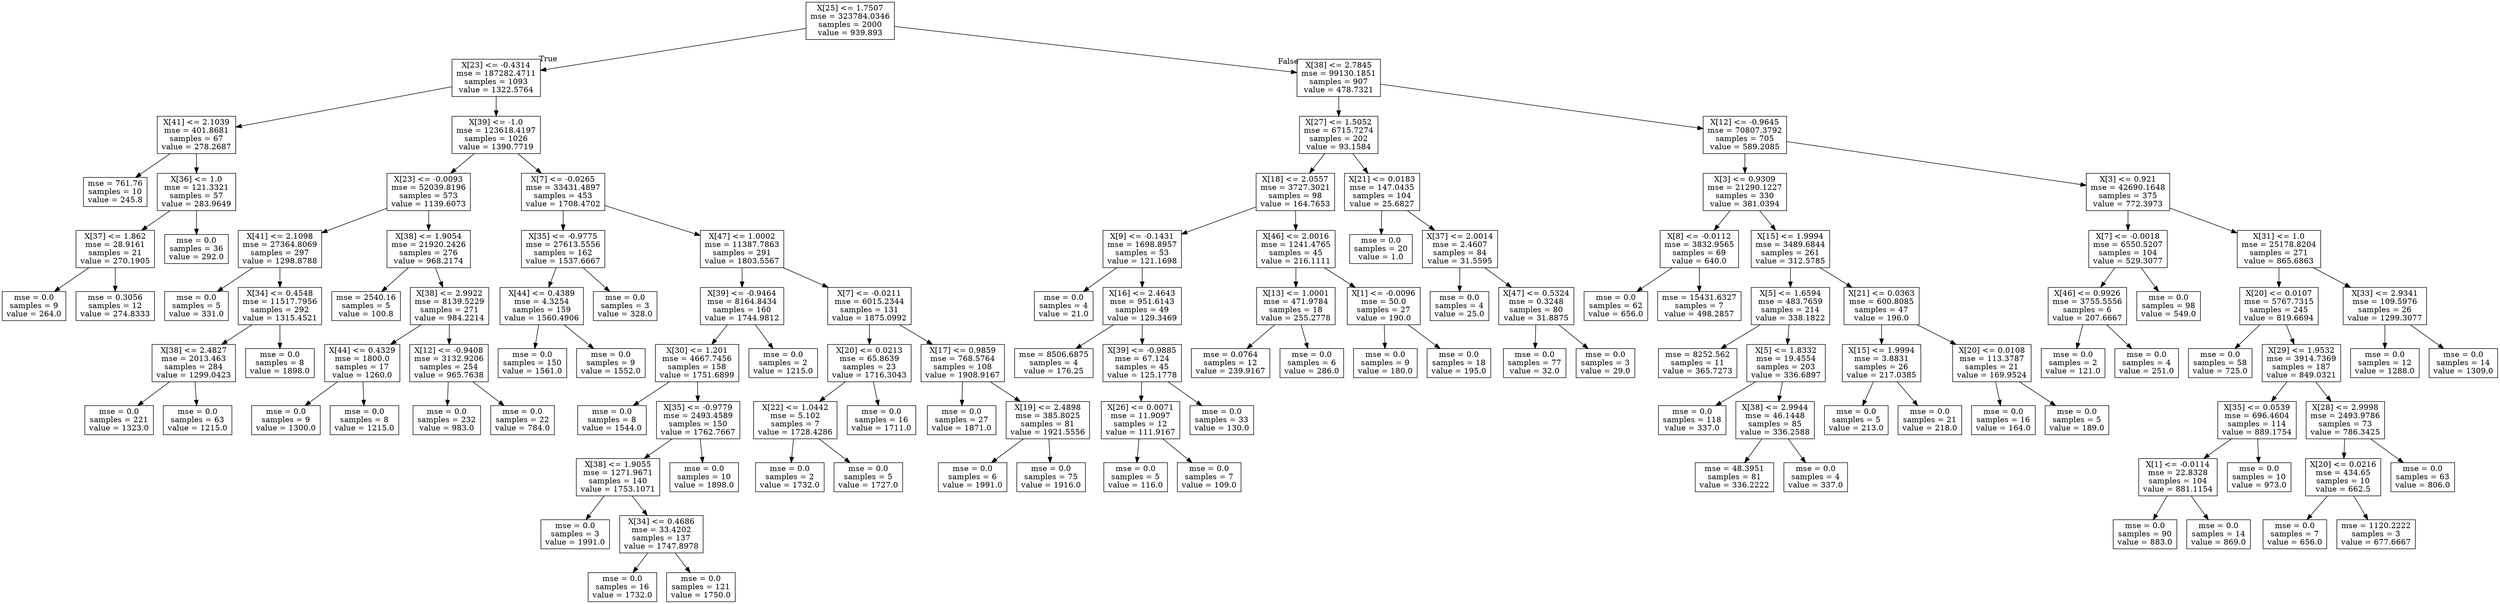 digraph Tree {
node [shape=box] ;
0 [label="X[25] <= 1.7507\nmse = 323784.0346\nsamples = 2000\nvalue = 939.893"] ;
1 [label="X[23] <= -0.4314\nmse = 187282.4711\nsamples = 1093\nvalue = 1322.5764"] ;
0 -> 1 [labeldistance=2.5, labelangle=45, headlabel="True"] ;
2 [label="X[41] <= 2.1039\nmse = 401.8681\nsamples = 67\nvalue = 278.2687"] ;
1 -> 2 ;
3 [label="mse = 761.76\nsamples = 10\nvalue = 245.8"] ;
2 -> 3 ;
4 [label="X[36] <= 1.0\nmse = 121.3321\nsamples = 57\nvalue = 283.9649"] ;
2 -> 4 ;
5 [label="X[37] <= 1.862\nmse = 28.9161\nsamples = 21\nvalue = 270.1905"] ;
4 -> 5 ;
6 [label="mse = 0.0\nsamples = 9\nvalue = 264.0"] ;
5 -> 6 ;
7 [label="mse = 0.3056\nsamples = 12\nvalue = 274.8333"] ;
5 -> 7 ;
8 [label="mse = 0.0\nsamples = 36\nvalue = 292.0"] ;
4 -> 8 ;
9 [label="X[39] <= -1.0\nmse = 123618.4197\nsamples = 1026\nvalue = 1390.7719"] ;
1 -> 9 ;
10 [label="X[23] <= -0.0093\nmse = 52039.8196\nsamples = 573\nvalue = 1139.6073"] ;
9 -> 10 ;
11 [label="X[41] <= 2.1098\nmse = 27364.8069\nsamples = 297\nvalue = 1298.8788"] ;
10 -> 11 ;
12 [label="mse = 0.0\nsamples = 5\nvalue = 331.0"] ;
11 -> 12 ;
13 [label="X[34] <= 0.4548\nmse = 11517.7956\nsamples = 292\nvalue = 1315.4521"] ;
11 -> 13 ;
14 [label="X[38] <= 2.4827\nmse = 2013.463\nsamples = 284\nvalue = 1299.0423"] ;
13 -> 14 ;
15 [label="mse = 0.0\nsamples = 221\nvalue = 1323.0"] ;
14 -> 15 ;
16 [label="mse = 0.0\nsamples = 63\nvalue = 1215.0"] ;
14 -> 16 ;
17 [label="mse = 0.0\nsamples = 8\nvalue = 1898.0"] ;
13 -> 17 ;
18 [label="X[38] <= 1.9054\nmse = 21920.2426\nsamples = 276\nvalue = 968.2174"] ;
10 -> 18 ;
19 [label="mse = 2540.16\nsamples = 5\nvalue = 100.8"] ;
18 -> 19 ;
20 [label="X[38] <= 2.9922\nmse = 8139.5229\nsamples = 271\nvalue = 984.2214"] ;
18 -> 20 ;
21 [label="X[44] <= 0.4329\nmse = 1800.0\nsamples = 17\nvalue = 1260.0"] ;
20 -> 21 ;
22 [label="mse = 0.0\nsamples = 9\nvalue = 1300.0"] ;
21 -> 22 ;
23 [label="mse = 0.0\nsamples = 8\nvalue = 1215.0"] ;
21 -> 23 ;
24 [label="X[12] <= -0.9408\nmse = 3132.9206\nsamples = 254\nvalue = 965.7638"] ;
20 -> 24 ;
25 [label="mse = 0.0\nsamples = 232\nvalue = 983.0"] ;
24 -> 25 ;
26 [label="mse = 0.0\nsamples = 22\nvalue = 784.0"] ;
24 -> 26 ;
27 [label="X[7] <= -0.0265\nmse = 33431.4897\nsamples = 453\nvalue = 1708.4702"] ;
9 -> 27 ;
28 [label="X[35] <= -0.9775\nmse = 27613.5556\nsamples = 162\nvalue = 1537.6667"] ;
27 -> 28 ;
29 [label="X[44] <= 0.4389\nmse = 4.3254\nsamples = 159\nvalue = 1560.4906"] ;
28 -> 29 ;
30 [label="mse = 0.0\nsamples = 150\nvalue = 1561.0"] ;
29 -> 30 ;
31 [label="mse = 0.0\nsamples = 9\nvalue = 1552.0"] ;
29 -> 31 ;
32 [label="mse = 0.0\nsamples = 3\nvalue = 328.0"] ;
28 -> 32 ;
33 [label="X[47] <= 1.0002\nmse = 11387.7863\nsamples = 291\nvalue = 1803.5567"] ;
27 -> 33 ;
34 [label="X[39] <= -0.9464\nmse = 8164.8434\nsamples = 160\nvalue = 1744.9812"] ;
33 -> 34 ;
35 [label="X[30] <= 1.201\nmse = 4667.7456\nsamples = 158\nvalue = 1751.6899"] ;
34 -> 35 ;
36 [label="mse = 0.0\nsamples = 8\nvalue = 1544.0"] ;
35 -> 36 ;
37 [label="X[35] <= -0.9779\nmse = 2493.4589\nsamples = 150\nvalue = 1762.7667"] ;
35 -> 37 ;
38 [label="X[38] <= 1.9055\nmse = 1271.9671\nsamples = 140\nvalue = 1753.1071"] ;
37 -> 38 ;
39 [label="mse = 0.0\nsamples = 3\nvalue = 1991.0"] ;
38 -> 39 ;
40 [label="X[34] <= 0.4686\nmse = 33.4202\nsamples = 137\nvalue = 1747.8978"] ;
38 -> 40 ;
41 [label="mse = 0.0\nsamples = 16\nvalue = 1732.0"] ;
40 -> 41 ;
42 [label="mse = 0.0\nsamples = 121\nvalue = 1750.0"] ;
40 -> 42 ;
43 [label="mse = 0.0\nsamples = 10\nvalue = 1898.0"] ;
37 -> 43 ;
44 [label="mse = 0.0\nsamples = 2\nvalue = 1215.0"] ;
34 -> 44 ;
45 [label="X[7] <= -0.0211\nmse = 6015.2344\nsamples = 131\nvalue = 1875.0992"] ;
33 -> 45 ;
46 [label="X[20] <= 0.0213\nmse = 65.8639\nsamples = 23\nvalue = 1716.3043"] ;
45 -> 46 ;
47 [label="X[22] <= 1.0442\nmse = 5.102\nsamples = 7\nvalue = 1728.4286"] ;
46 -> 47 ;
48 [label="mse = 0.0\nsamples = 2\nvalue = 1732.0"] ;
47 -> 48 ;
49 [label="mse = 0.0\nsamples = 5\nvalue = 1727.0"] ;
47 -> 49 ;
50 [label="mse = 0.0\nsamples = 16\nvalue = 1711.0"] ;
46 -> 50 ;
51 [label="X[17] <= 0.9859\nmse = 768.5764\nsamples = 108\nvalue = 1908.9167"] ;
45 -> 51 ;
52 [label="mse = 0.0\nsamples = 27\nvalue = 1871.0"] ;
51 -> 52 ;
53 [label="X[19] <= 2.4898\nmse = 385.8025\nsamples = 81\nvalue = 1921.5556"] ;
51 -> 53 ;
54 [label="mse = 0.0\nsamples = 6\nvalue = 1991.0"] ;
53 -> 54 ;
55 [label="mse = 0.0\nsamples = 75\nvalue = 1916.0"] ;
53 -> 55 ;
56 [label="X[38] <= 2.7845\nmse = 99130.1851\nsamples = 907\nvalue = 478.7321"] ;
0 -> 56 [labeldistance=2.5, labelangle=-45, headlabel="False"] ;
57 [label="X[27] <= 1.5052\nmse = 6715.7274\nsamples = 202\nvalue = 93.1584"] ;
56 -> 57 ;
58 [label="X[18] <= 2.0557\nmse = 3727.3021\nsamples = 98\nvalue = 164.7653"] ;
57 -> 58 ;
59 [label="X[9] <= -0.1431\nmse = 1698.8957\nsamples = 53\nvalue = 121.1698"] ;
58 -> 59 ;
60 [label="mse = 0.0\nsamples = 4\nvalue = 21.0"] ;
59 -> 60 ;
61 [label="X[16] <= 2.4643\nmse = 951.6143\nsamples = 49\nvalue = 129.3469"] ;
59 -> 61 ;
62 [label="mse = 8506.6875\nsamples = 4\nvalue = 176.25"] ;
61 -> 62 ;
63 [label="X[39] <= -0.9885\nmse = 67.124\nsamples = 45\nvalue = 125.1778"] ;
61 -> 63 ;
64 [label="X[26] <= 0.0071\nmse = 11.9097\nsamples = 12\nvalue = 111.9167"] ;
63 -> 64 ;
65 [label="mse = 0.0\nsamples = 5\nvalue = 116.0"] ;
64 -> 65 ;
66 [label="mse = 0.0\nsamples = 7\nvalue = 109.0"] ;
64 -> 66 ;
67 [label="mse = 0.0\nsamples = 33\nvalue = 130.0"] ;
63 -> 67 ;
68 [label="X[46] <= 2.0016\nmse = 1241.4765\nsamples = 45\nvalue = 216.1111"] ;
58 -> 68 ;
69 [label="X[13] <= 1.0001\nmse = 471.9784\nsamples = 18\nvalue = 255.2778"] ;
68 -> 69 ;
70 [label="mse = 0.0764\nsamples = 12\nvalue = 239.9167"] ;
69 -> 70 ;
71 [label="mse = 0.0\nsamples = 6\nvalue = 286.0"] ;
69 -> 71 ;
72 [label="X[1] <= -0.0096\nmse = 50.0\nsamples = 27\nvalue = 190.0"] ;
68 -> 72 ;
73 [label="mse = 0.0\nsamples = 9\nvalue = 180.0"] ;
72 -> 73 ;
74 [label="mse = 0.0\nsamples = 18\nvalue = 195.0"] ;
72 -> 74 ;
75 [label="X[21] <= 0.0183\nmse = 147.0435\nsamples = 104\nvalue = 25.6827"] ;
57 -> 75 ;
76 [label="mse = 0.0\nsamples = 20\nvalue = 1.0"] ;
75 -> 76 ;
77 [label="X[37] <= 2.0014\nmse = 2.4607\nsamples = 84\nvalue = 31.5595"] ;
75 -> 77 ;
78 [label="mse = 0.0\nsamples = 4\nvalue = 25.0"] ;
77 -> 78 ;
79 [label="X[47] <= 0.5324\nmse = 0.3248\nsamples = 80\nvalue = 31.8875"] ;
77 -> 79 ;
80 [label="mse = 0.0\nsamples = 77\nvalue = 32.0"] ;
79 -> 80 ;
81 [label="mse = 0.0\nsamples = 3\nvalue = 29.0"] ;
79 -> 81 ;
82 [label="X[12] <= -0.9645\nmse = 70807.3792\nsamples = 705\nvalue = 589.2085"] ;
56 -> 82 ;
83 [label="X[3] <= 0.9309\nmse = 21290.1227\nsamples = 330\nvalue = 381.0394"] ;
82 -> 83 ;
84 [label="X[8] <= -0.0112\nmse = 3832.9565\nsamples = 69\nvalue = 640.0"] ;
83 -> 84 ;
85 [label="mse = 0.0\nsamples = 62\nvalue = 656.0"] ;
84 -> 85 ;
86 [label="mse = 15431.6327\nsamples = 7\nvalue = 498.2857"] ;
84 -> 86 ;
87 [label="X[15] <= 1.9994\nmse = 3489.6844\nsamples = 261\nvalue = 312.5785"] ;
83 -> 87 ;
88 [label="X[5] <= 1.6594\nmse = 483.7659\nsamples = 214\nvalue = 338.1822"] ;
87 -> 88 ;
89 [label="mse = 8252.562\nsamples = 11\nvalue = 365.7273"] ;
88 -> 89 ;
90 [label="X[5] <= 1.8332\nmse = 19.4554\nsamples = 203\nvalue = 336.6897"] ;
88 -> 90 ;
91 [label="mse = 0.0\nsamples = 118\nvalue = 337.0"] ;
90 -> 91 ;
92 [label="X[38] <= 2.9944\nmse = 46.1448\nsamples = 85\nvalue = 336.2588"] ;
90 -> 92 ;
93 [label="mse = 48.3951\nsamples = 81\nvalue = 336.2222"] ;
92 -> 93 ;
94 [label="mse = 0.0\nsamples = 4\nvalue = 337.0"] ;
92 -> 94 ;
95 [label="X[21] <= 0.0363\nmse = 600.8085\nsamples = 47\nvalue = 196.0"] ;
87 -> 95 ;
96 [label="X[15] <= 1.9994\nmse = 3.8831\nsamples = 26\nvalue = 217.0385"] ;
95 -> 96 ;
97 [label="mse = 0.0\nsamples = 5\nvalue = 213.0"] ;
96 -> 97 ;
98 [label="mse = 0.0\nsamples = 21\nvalue = 218.0"] ;
96 -> 98 ;
99 [label="X[20] <= 0.0108\nmse = 113.3787\nsamples = 21\nvalue = 169.9524"] ;
95 -> 99 ;
100 [label="mse = 0.0\nsamples = 16\nvalue = 164.0"] ;
99 -> 100 ;
101 [label="mse = 0.0\nsamples = 5\nvalue = 189.0"] ;
99 -> 101 ;
102 [label="X[3] <= 0.921\nmse = 42690.1648\nsamples = 375\nvalue = 772.3973"] ;
82 -> 102 ;
103 [label="X[7] <= -0.0018\nmse = 6550.5207\nsamples = 104\nvalue = 529.3077"] ;
102 -> 103 ;
104 [label="X[46] <= 0.9926\nmse = 3755.5556\nsamples = 6\nvalue = 207.6667"] ;
103 -> 104 ;
105 [label="mse = 0.0\nsamples = 2\nvalue = 121.0"] ;
104 -> 105 ;
106 [label="mse = 0.0\nsamples = 4\nvalue = 251.0"] ;
104 -> 106 ;
107 [label="mse = 0.0\nsamples = 98\nvalue = 549.0"] ;
103 -> 107 ;
108 [label="X[31] <= 1.0\nmse = 25178.8204\nsamples = 271\nvalue = 865.6863"] ;
102 -> 108 ;
109 [label="X[20] <= 0.0107\nmse = 5767.7315\nsamples = 245\nvalue = 819.6694"] ;
108 -> 109 ;
110 [label="mse = 0.0\nsamples = 58\nvalue = 725.0"] ;
109 -> 110 ;
111 [label="X[29] <= 1.9532\nmse = 3914.7369\nsamples = 187\nvalue = 849.0321"] ;
109 -> 111 ;
112 [label="X[35] <= 0.0539\nmse = 696.4604\nsamples = 114\nvalue = 889.1754"] ;
111 -> 112 ;
113 [label="X[1] <= -0.0114\nmse = 22.8328\nsamples = 104\nvalue = 881.1154"] ;
112 -> 113 ;
114 [label="mse = 0.0\nsamples = 90\nvalue = 883.0"] ;
113 -> 114 ;
115 [label="mse = 0.0\nsamples = 14\nvalue = 869.0"] ;
113 -> 115 ;
116 [label="mse = 0.0\nsamples = 10\nvalue = 973.0"] ;
112 -> 116 ;
117 [label="X[28] <= 2.9998\nmse = 2493.9786\nsamples = 73\nvalue = 786.3425"] ;
111 -> 117 ;
118 [label="X[20] <= 0.0216\nmse = 434.65\nsamples = 10\nvalue = 662.5"] ;
117 -> 118 ;
119 [label="mse = 0.0\nsamples = 7\nvalue = 656.0"] ;
118 -> 119 ;
120 [label="mse = 1120.2222\nsamples = 3\nvalue = 677.6667"] ;
118 -> 120 ;
121 [label="mse = 0.0\nsamples = 63\nvalue = 806.0"] ;
117 -> 121 ;
122 [label="X[33] <= 2.9341\nmse = 109.5976\nsamples = 26\nvalue = 1299.3077"] ;
108 -> 122 ;
123 [label="mse = 0.0\nsamples = 12\nvalue = 1288.0"] ;
122 -> 123 ;
124 [label="mse = 0.0\nsamples = 14\nvalue = 1309.0"] ;
122 -> 124 ;
}